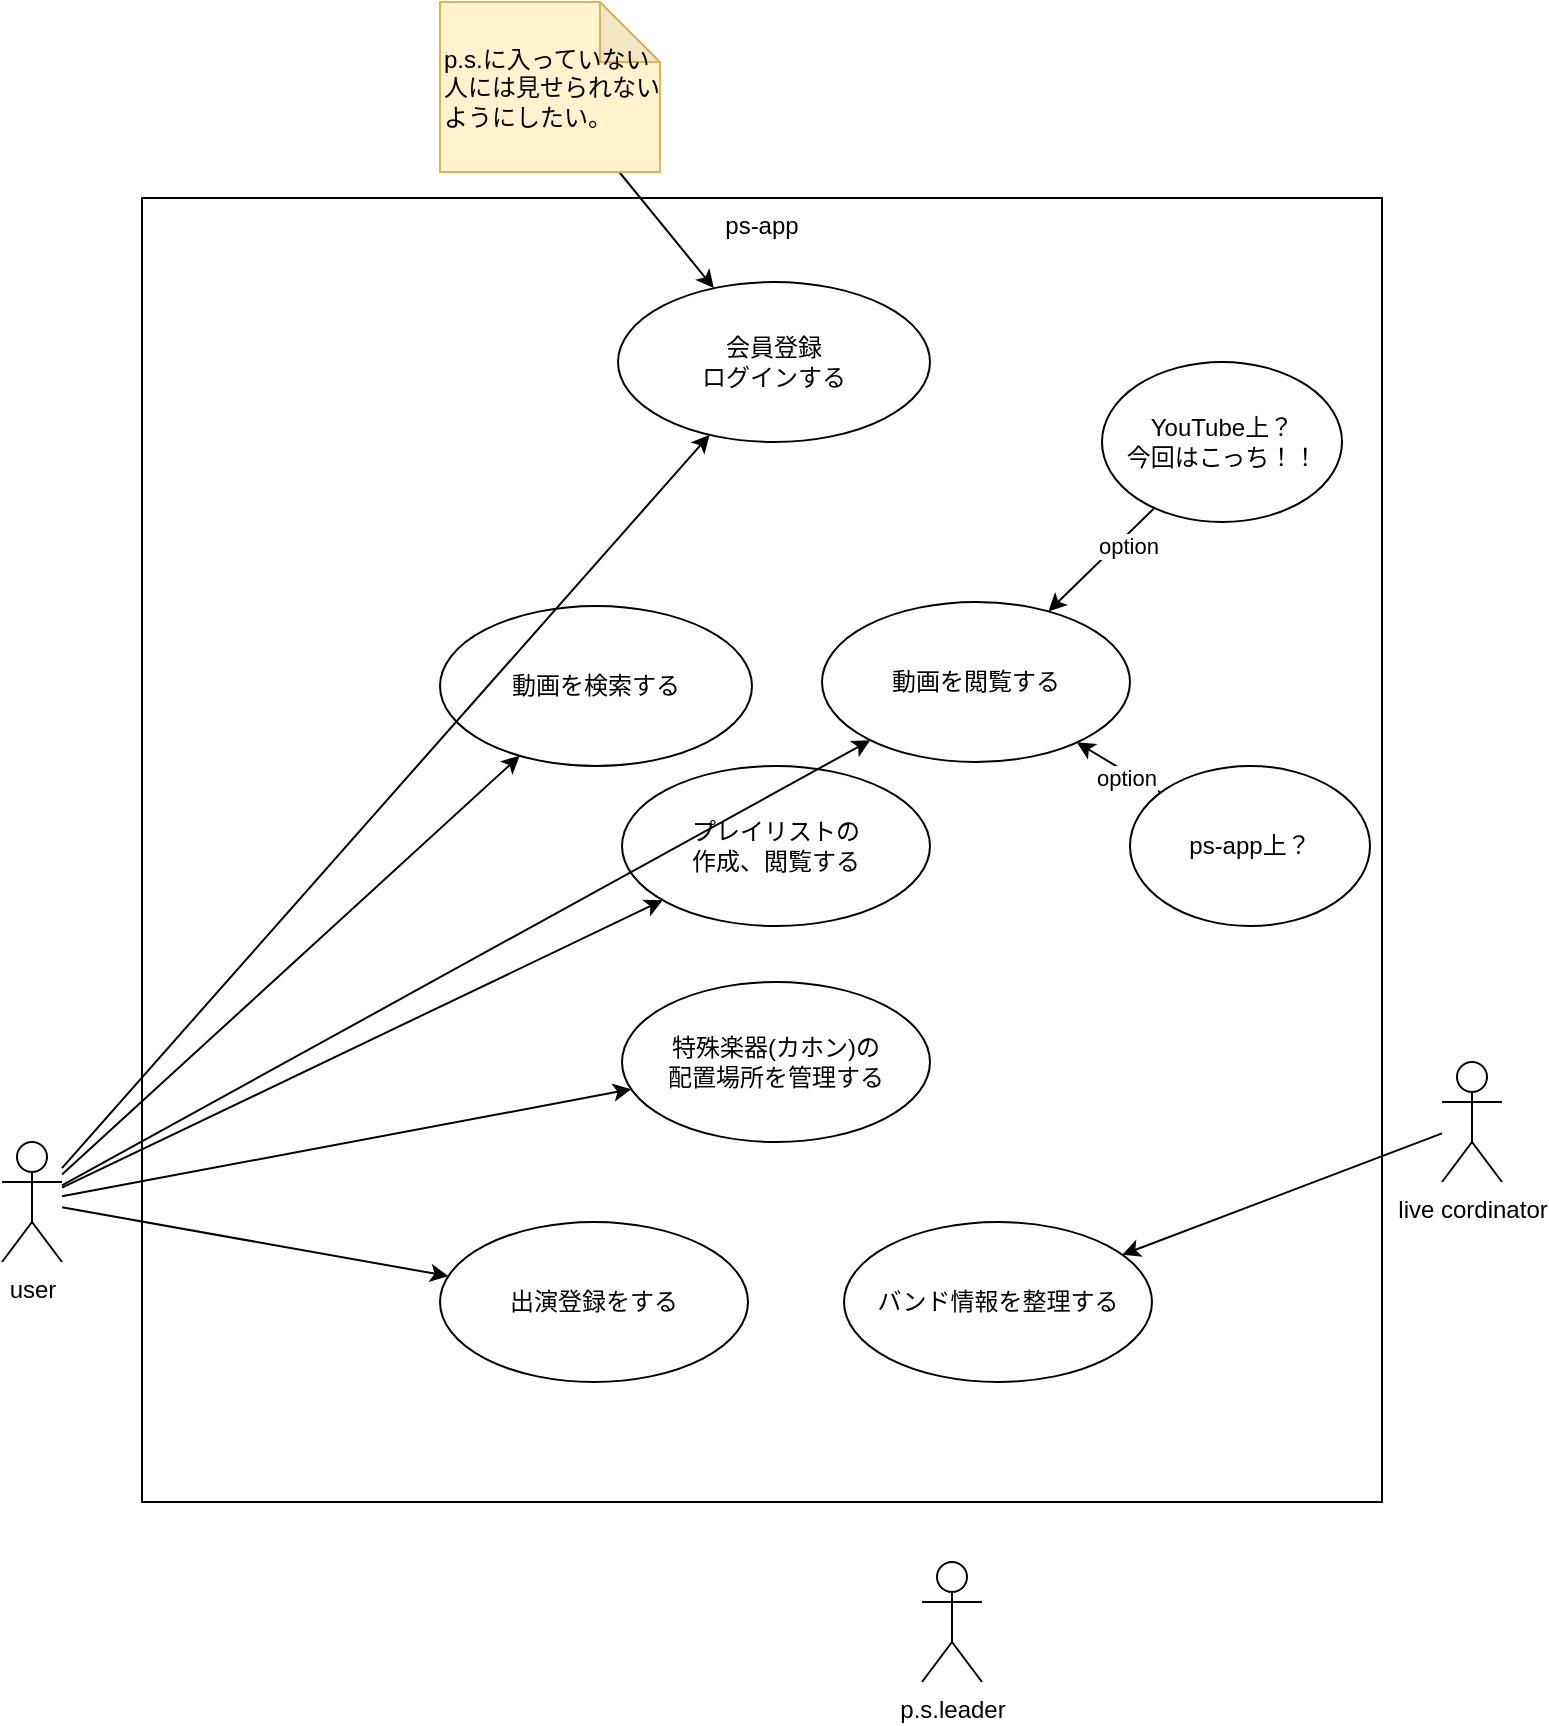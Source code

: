 <mxfile>
    <diagram id="kK-X1QI5sNb91Lrv-UDP" name="ページ1">
        <mxGraphModel dx="1115" dy="709" grid="1" gridSize="10" guides="1" tooltips="1" connect="1" arrows="1" fold="1" page="1" pageScale="1" pageWidth="827" pageHeight="583" math="0" shadow="0">
            <root>
                <mxCell id="0"/>
                <mxCell id="1" parent="0"/>
                <mxCell id="3" value="ps-app" style="rounded=0;whiteSpace=wrap;html=1;fillColor=none;verticalAlign=top;" parent="1" vertex="1">
                    <mxGeometry x="109" y="208" width="620" height="652" as="geometry"/>
                </mxCell>
                <mxCell id="8" style="edgeStyle=none;html=1;" parent="1" source="4" target="7" edge="1">
                    <mxGeometry relative="1" as="geometry"/>
                </mxCell>
                <mxCell id="13" style="edgeStyle=none;html=1;" parent="1" source="4" target="9" edge="1">
                    <mxGeometry relative="1" as="geometry"/>
                </mxCell>
                <mxCell id="14" style="edgeStyle=none;html=1;" parent="1" source="4" target="12" edge="1">
                    <mxGeometry relative="1" as="geometry"/>
                </mxCell>
                <mxCell id="17" style="edgeStyle=none;html=1;" parent="1" source="4" target="15" edge="1">
                    <mxGeometry relative="1" as="geometry"/>
                </mxCell>
                <mxCell id="45" style="edgeStyle=none;html=1;" parent="1" source="4" target="44" edge="1">
                    <mxGeometry relative="1" as="geometry"/>
                </mxCell>
                <mxCell id="52" style="edgeStyle=none;html=1;" parent="1" source="4" target="50" edge="1">
                    <mxGeometry relative="1" as="geometry"/>
                </mxCell>
                <mxCell id="4" value="user" style="shape=umlActor;verticalLabelPosition=bottom;verticalAlign=top;html=1;outlineConnect=0;fillColor=none;" parent="1" vertex="1">
                    <mxGeometry x="39" y="680" width="30" height="60" as="geometry"/>
                </mxCell>
                <mxCell id="7" value="動画を検索する" style="ellipse;whiteSpace=wrap;html=1;fillColor=none;" parent="1" vertex="1">
                    <mxGeometry x="258" y="412" width="156" height="80" as="geometry"/>
                </mxCell>
                <mxCell id="9" value="プレイリストの&lt;br&gt;作成、閲覧する" style="ellipse;whiteSpace=wrap;html=1;fillColor=none;" parent="1" vertex="1">
                    <mxGeometry x="349" y="492" width="154" height="80" as="geometry"/>
                </mxCell>
                <mxCell id="12" value="会員登録&lt;br&gt;ログインする" style="ellipse;whiteSpace=wrap;html=1;fillColor=none;" parent="1" vertex="1">
                    <mxGeometry x="347" y="250" width="156" height="80" as="geometry"/>
                </mxCell>
                <mxCell id="15" value="動画を閲覧する" style="ellipse;whiteSpace=wrap;html=1;fillColor=none;" parent="1" vertex="1">
                    <mxGeometry x="449" y="410" width="154" height="80" as="geometry"/>
                </mxCell>
                <mxCell id="21" style="edgeStyle=none;html=1;" parent="1" source="18" target="15" edge="1">
                    <mxGeometry relative="1" as="geometry"/>
                </mxCell>
                <mxCell id="23" value="option" style="edgeLabel;html=1;align=center;verticalAlign=middle;resizable=0;points=[];" parent="21" vertex="1" connectable="0">
                    <mxGeometry x="-0.373" y="4" relative="1" as="geometry">
                        <mxPoint as="offset"/>
                    </mxGeometry>
                </mxCell>
                <mxCell id="18" value="YouTube上？&lt;br&gt;今回はこっち！！" style="ellipse;whiteSpace=wrap;html=1;fillColor=none;" parent="1" vertex="1">
                    <mxGeometry x="589" y="290" width="120" height="80" as="geometry"/>
                </mxCell>
                <mxCell id="22" style="edgeStyle=none;html=1;" parent="1" source="20" target="15" edge="1">
                    <mxGeometry relative="1" as="geometry"/>
                </mxCell>
                <mxCell id="24" value="option" style="edgeLabel;html=1;align=center;verticalAlign=middle;resizable=0;points=[];" parent="22" vertex="1" connectable="0">
                    <mxGeometry x="-0.22" y="2" relative="1" as="geometry">
                        <mxPoint as="offset"/>
                    </mxGeometry>
                </mxCell>
                <mxCell id="20" value="ps-app上？" style="ellipse;whiteSpace=wrap;html=1;fillColor=none;" parent="1" vertex="1">
                    <mxGeometry x="603" y="492" width="120" height="80" as="geometry"/>
                </mxCell>
                <mxCell id="29" style="edgeStyle=none;html=1;" parent="1" source="28" target="12" edge="1">
                    <mxGeometry relative="1" as="geometry"/>
                </mxCell>
                <mxCell id="28" value="p.s.に入っていない人には見せられないようにしたい。" style="shape=note;whiteSpace=wrap;html=1;backgroundOutline=1;darkOpacity=0.05;fillColor=#fff2cc;strokeColor=#d6b656;align=left;" parent="1" vertex="1">
                    <mxGeometry x="258" y="110" width="110" height="85" as="geometry"/>
                </mxCell>
                <mxCell id="48" style="edgeStyle=none;html=1;" parent="1" source="33" target="46" edge="1">
                    <mxGeometry relative="1" as="geometry"/>
                </mxCell>
                <mxCell id="33" value="live cordinator" style="shape=umlActor;verticalLabelPosition=bottom;verticalAlign=top;html=1;outlineConnect=0;" parent="1" vertex="1">
                    <mxGeometry x="759" y="640" width="30" height="60" as="geometry"/>
                </mxCell>
                <mxCell id="40" value="p.s.leader" style="shape=umlActor;verticalLabelPosition=bottom;verticalAlign=top;html=1;outlineConnect=0;" parent="1" vertex="1">
                    <mxGeometry x="499" y="890" width="30" height="60" as="geometry"/>
                </mxCell>
                <mxCell id="44" value="出演登録をする" style="ellipse;whiteSpace=wrap;html=1;fillColor=none;" parent="1" vertex="1">
                    <mxGeometry x="258" y="720" width="154" height="80" as="geometry"/>
                </mxCell>
                <mxCell id="46" value="バンド情報を整理する" style="ellipse;whiteSpace=wrap;html=1;fillColor=none;" parent="1" vertex="1">
                    <mxGeometry x="460" y="720" width="154" height="80" as="geometry"/>
                </mxCell>
                <mxCell id="50" value="特殊楽器(カホン)の&lt;br&gt;配置場所を管理する" style="ellipse;whiteSpace=wrap;html=1;fillColor=none;" parent="1" vertex="1">
                    <mxGeometry x="349" y="600" width="154" height="80" as="geometry"/>
                </mxCell>
            </root>
        </mxGraphModel>
    </diagram>
</mxfile>